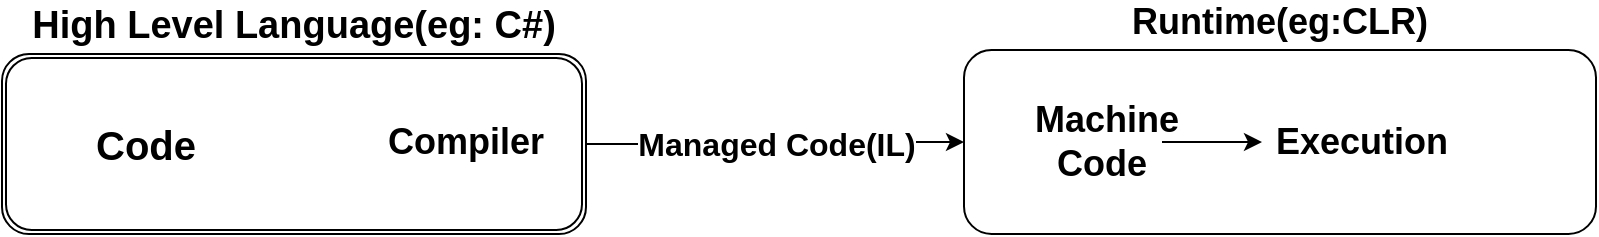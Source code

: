 <mxfile version="23.1.2" type="github">
  <diagram name="Page-1" id="FwLypaNw0ejfId4QT2Bq">
    <mxGraphModel dx="1901" dy="1012" grid="1" gridSize="13" guides="1" tooltips="1" connect="1" arrows="1" fold="1" page="0" pageScale="1" pageWidth="1169" pageHeight="827" math="0" shadow="0">
      <root>
        <mxCell id="0" />
        <mxCell id="1" parent="0" />
        <mxCell id="5QSxiHGsKGr5bIzUs-gD-11" value="Managed Code(IL)" style="edgeStyle=orthogonalEdgeStyle;rounded=0;orthogonalLoop=1;jettySize=auto;html=1;fontStyle=1;fontSize=16;" edge="1" parent="1" source="5QSxiHGsKGr5bIzUs-gD-4" target="5QSxiHGsKGr5bIzUs-gD-10">
          <mxGeometry x="-0.005" relative="1" as="geometry">
            <mxPoint as="offset" />
          </mxGeometry>
        </mxCell>
        <mxCell id="5QSxiHGsKGr5bIzUs-gD-4" value="&lt;font style=&quot;font-size: 19px;&quot;&gt;&lt;b&gt;High Level Language(eg: C#)&lt;/b&gt;&lt;/font&gt;" style="shape=ext;double=1;rounded=1;whiteSpace=wrap;html=1;labelPosition=center;verticalLabelPosition=top;align=center;verticalAlign=bottom;" vertex="1" parent="1">
          <mxGeometry x="208" y="361" width="292" height="90" as="geometry" />
        </mxCell>
        <mxCell id="5QSxiHGsKGr5bIzUs-gD-6" value="Code" style="text;strokeColor=none;align=center;fillColor=none;html=1;verticalAlign=middle;whiteSpace=wrap;rounded=0;fontStyle=1;fontSize=20;" vertex="1" parent="1">
          <mxGeometry x="250" y="391" width="60" height="30" as="geometry" />
        </mxCell>
        <mxCell id="5QSxiHGsKGr5bIzUs-gD-9" value="Compiler" style="text;strokeColor=none;align=center;fillColor=none;html=1;verticalAlign=middle;whiteSpace=wrap;rounded=0;fontStyle=1;fontSize=18;" vertex="1" parent="1">
          <mxGeometry x="410" y="390" width="60" height="30" as="geometry" />
        </mxCell>
        <mxCell id="5QSxiHGsKGr5bIzUs-gD-10" value="Runtime(eg:CLR)" style="whiteSpace=wrap;html=1;verticalAlign=bottom;rounded=1;fontStyle=1;fontSize=18;labelPosition=center;verticalLabelPosition=top;align=center;" vertex="1" parent="1">
          <mxGeometry x="689" y="359" width="316" height="92" as="geometry" />
        </mxCell>
        <mxCell id="5QSxiHGsKGr5bIzUs-gD-15" value="" style="edgeStyle=orthogonalEdgeStyle;rounded=0;orthogonalLoop=1;jettySize=auto;html=1;" edge="1" parent="1" source="5QSxiHGsKGr5bIzUs-gD-13">
          <mxGeometry relative="1" as="geometry">
            <mxPoint x="838" y="405" as="targetPoint" />
          </mxGeometry>
        </mxCell>
        <mxCell id="5QSxiHGsKGr5bIzUs-gD-13" value="&amp;nbsp;Machine Code" style="text;strokeColor=none;align=center;fillColor=none;html=1;verticalAlign=middle;whiteSpace=wrap;rounded=0;fontSize=18;fontStyle=1" vertex="1" parent="1">
          <mxGeometry x="728" y="390" width="60" height="30" as="geometry" />
        </mxCell>
        <mxCell id="5QSxiHGsKGr5bIzUs-gD-16" value="Execution" style="text;strokeColor=none;align=center;fillColor=none;html=1;verticalAlign=middle;whiteSpace=wrap;rounded=0;fontStyle=1;fontSize=18;" vertex="1" parent="1">
          <mxGeometry x="858" y="390" width="60" height="30" as="geometry" />
        </mxCell>
      </root>
    </mxGraphModel>
  </diagram>
</mxfile>
